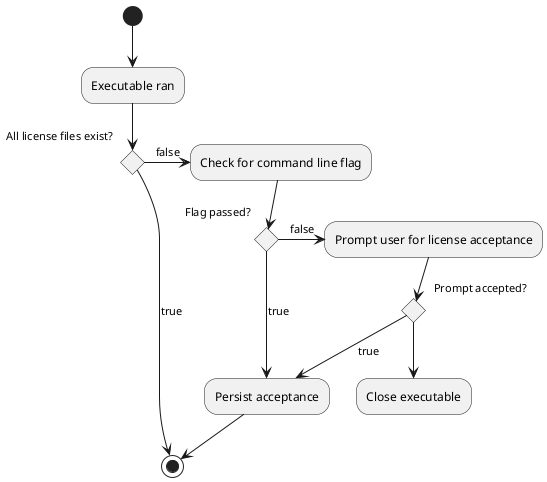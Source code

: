 @startuml "client"
(*) --> "Executable ran"

if "All license files exist?" then
  -->[true] (*)
else
  ->[false] "Check for command line flag"
  if "Flag passed?" then
    -->[true] "Persist acceptance"
  else
    ->[false] "Prompt user for license acceptance"
    if "Prompt accepted?" then
      -->[true] "Persist acceptance"
    else
      --> "Close executable"
    endif
  endif
endif
"Persist acceptance" --> (*)
@enduml
